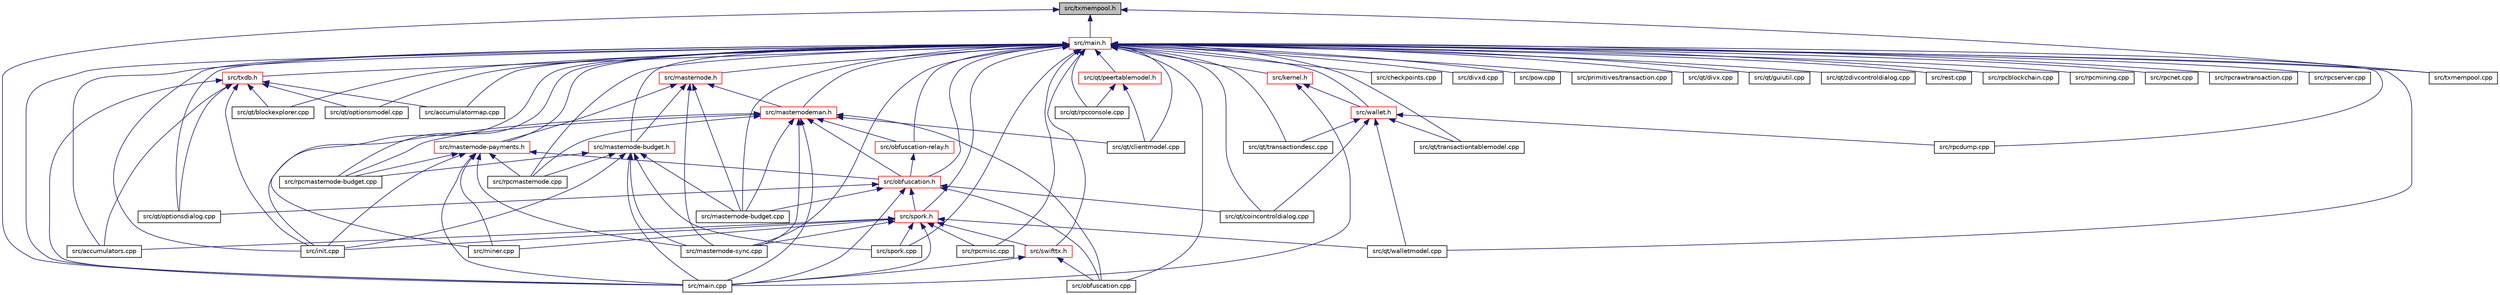 digraph "src/txmempool.h"
{
  edge [fontname="Helvetica",fontsize="10",labelfontname="Helvetica",labelfontsize="10"];
  node [fontname="Helvetica",fontsize="10",shape=record];
  Node56 [label="src/txmempool.h",height=0.2,width=0.4,color="black", fillcolor="grey75", style="filled", fontcolor="black"];
  Node56 -> Node57 [dir="back",color="midnightblue",fontsize="10",style="solid",fontname="Helvetica"];
  Node57 [label="src/main.h",height=0.2,width=0.4,color="red", fillcolor="white", style="filled",URL="$main_8h.html"];
  Node57 -> Node58 [dir="back",color="midnightblue",fontsize="10",style="solid",fontname="Helvetica"];
  Node58 [label="src/accumulatormap.cpp",height=0.2,width=0.4,color="black", fillcolor="white", style="filled",URL="$accumulatormap_8cpp.html"];
  Node57 -> Node59 [dir="back",color="midnightblue",fontsize="10",style="solid",fontname="Helvetica"];
  Node59 [label="src/txdb.h",height=0.2,width=0.4,color="red", fillcolor="white", style="filled",URL="$txdb_8h.html"];
  Node59 -> Node58 [dir="back",color="midnightblue",fontsize="10",style="solid",fontname="Helvetica"];
  Node59 -> Node60 [dir="back",color="midnightblue",fontsize="10",style="solid",fontname="Helvetica"];
  Node60 [label="src/accumulators.cpp",height=0.2,width=0.4,color="black", fillcolor="white", style="filled",URL="$accumulators_8cpp.html"];
  Node59 -> Node61 [dir="back",color="midnightblue",fontsize="10",style="solid",fontname="Helvetica"];
  Node61 [label="src/init.cpp",height=0.2,width=0.4,color="black", fillcolor="white", style="filled",URL="$init_8cpp.html"];
  Node59 -> Node62 [dir="back",color="midnightblue",fontsize="10",style="solid",fontname="Helvetica"];
  Node62 [label="src/main.cpp",height=0.2,width=0.4,color="black", fillcolor="white", style="filled",URL="$main_8cpp.html"];
  Node59 -> Node63 [dir="back",color="midnightblue",fontsize="10",style="solid",fontname="Helvetica"];
  Node63 [label="src/qt/blockexplorer.cpp",height=0.2,width=0.4,color="black", fillcolor="white", style="filled",URL="$blockexplorer_8cpp.html"];
  Node59 -> Node64 [dir="back",color="midnightblue",fontsize="10",style="solid",fontname="Helvetica"];
  Node64 [label="src/qt/optionsdialog.cpp",height=0.2,width=0.4,color="black", fillcolor="white", style="filled",URL="$optionsdialog_8cpp.html"];
  Node59 -> Node65 [dir="back",color="midnightblue",fontsize="10",style="solid",fontname="Helvetica"];
  Node65 [label="src/qt/optionsmodel.cpp",height=0.2,width=0.4,color="black", fillcolor="white", style="filled",URL="$optionsmodel_8cpp.html"];
  Node57 -> Node60 [dir="back",color="midnightblue",fontsize="10",style="solid",fontname="Helvetica"];
  Node57 -> Node67 [dir="back",color="midnightblue",fontsize="10",style="solid",fontname="Helvetica"];
  Node67 [label="src/spork.h",height=0.2,width=0.4,color="red", fillcolor="white", style="filled",URL="$spork_8h.html"];
  Node67 -> Node60 [dir="back",color="midnightblue",fontsize="10",style="solid",fontname="Helvetica"];
  Node67 -> Node61 [dir="back",color="midnightblue",fontsize="10",style="solid",fontname="Helvetica"];
  Node67 -> Node62 [dir="back",color="midnightblue",fontsize="10",style="solid",fontname="Helvetica"];
  Node67 -> Node72 [dir="back",color="midnightblue",fontsize="10",style="solid",fontname="Helvetica"];
  Node72 [label="src/swifttx.h",height=0.2,width=0.4,color="red", fillcolor="white", style="filled",URL="$swifttx_8h.html"];
  Node72 -> Node62 [dir="back",color="midnightblue",fontsize="10",style="solid",fontname="Helvetica"];
  Node72 -> Node73 [dir="back",color="midnightblue",fontsize="10",style="solid",fontname="Helvetica"];
  Node73 [label="src/obfuscation.cpp",height=0.2,width=0.4,color="black", fillcolor="white", style="filled",URL="$obfuscation_8cpp.html"];
  Node67 -> Node115 [dir="back",color="midnightblue",fontsize="10",style="solid",fontname="Helvetica"];
  Node115 [label="src/masternode-sync.cpp",height=0.2,width=0.4,color="black", fillcolor="white", style="filled",URL="$masternode-sync_8cpp.html"];
  Node67 -> Node117 [dir="back",color="midnightblue",fontsize="10",style="solid",fontname="Helvetica"];
  Node117 [label="src/miner.cpp",height=0.2,width=0.4,color="black", fillcolor="white", style="filled",URL="$miner_8cpp.html"];
  Node67 -> Node104 [dir="back",color="midnightblue",fontsize="10",style="solid",fontname="Helvetica"];
  Node104 [label="src/qt/walletmodel.cpp",height=0.2,width=0.4,color="black", fillcolor="white", style="filled",URL="$walletmodel_8cpp.html"];
  Node67 -> Node118 [dir="back",color="midnightblue",fontsize="10",style="solid",fontname="Helvetica"];
  Node118 [label="src/rpcmisc.cpp",height=0.2,width=0.4,color="black", fillcolor="white", style="filled",URL="$rpcmisc_8cpp.html"];
  Node67 -> Node70 [dir="back",color="midnightblue",fontsize="10",style="solid",fontname="Helvetica"];
  Node70 [label="src/spork.cpp",height=0.2,width=0.4,color="black", fillcolor="white", style="filled",URL="$spork_8cpp.html"];
  Node57 -> Node120 [dir="back",color="midnightblue",fontsize="10",style="solid",fontname="Helvetica"];
  Node120 [label="src/obfuscation.h",height=0.2,width=0.4,color="red", fillcolor="white", style="filled",URL="$obfuscation_8h.html"];
  Node120 -> Node67 [dir="back",color="midnightblue",fontsize="10",style="solid",fontname="Helvetica"];
  Node120 -> Node62 [dir="back",color="midnightblue",fontsize="10",style="solid",fontname="Helvetica"];
  Node120 -> Node126 [dir="back",color="midnightblue",fontsize="10",style="solid",fontname="Helvetica"];
  Node126 [label="src/masternode-budget.cpp",height=0.2,width=0.4,color="black", fillcolor="white", style="filled",URL="$masternode-budget_8cpp.html"];
  Node120 -> Node73 [dir="back",color="midnightblue",fontsize="10",style="solid",fontname="Helvetica"];
  Node120 -> Node80 [dir="back",color="midnightblue",fontsize="10",style="solid",fontname="Helvetica"];
  Node80 [label="src/qt/coincontroldialog.cpp",height=0.2,width=0.4,color="black", fillcolor="white", style="filled",URL="$coincontroldialog_8cpp.html"];
  Node120 -> Node64 [dir="back",color="midnightblue",fontsize="10",style="solid",fontname="Helvetica"];
  Node57 -> Node129 [dir="back",color="midnightblue",fontsize="10",style="solid",fontname="Helvetica"];
  Node129 [label="src/masternode-payments.h",height=0.2,width=0.4,color="red", fillcolor="white", style="filled",URL="$masternode-payments_8h.html"];
  Node129 -> Node120 [dir="back",color="midnightblue",fontsize="10",style="solid",fontname="Helvetica"];
  Node129 -> Node61 [dir="back",color="midnightblue",fontsize="10",style="solid",fontname="Helvetica"];
  Node129 -> Node62 [dir="back",color="midnightblue",fontsize="10",style="solid",fontname="Helvetica"];
  Node129 -> Node115 [dir="back",color="midnightblue",fontsize="10",style="solid",fontname="Helvetica"];
  Node129 -> Node117 [dir="back",color="midnightblue",fontsize="10",style="solid",fontname="Helvetica"];
  Node129 -> Node124 [dir="back",color="midnightblue",fontsize="10",style="solid",fontname="Helvetica"];
  Node124 [label="src/rpcmasternode-budget.cpp",height=0.2,width=0.4,color="black", fillcolor="white", style="filled",URL="$rpcmasternode-budget_8cpp.html"];
  Node129 -> Node125 [dir="back",color="midnightblue",fontsize="10",style="solid",fontname="Helvetica"];
  Node125 [label="src/rpcmasternode.cpp",height=0.2,width=0.4,color="black", fillcolor="white", style="filled",URL="$rpcmasternode_8cpp.html"];
  Node57 -> Node130 [dir="back",color="midnightblue",fontsize="10",style="solid",fontname="Helvetica"];
  Node130 [label="src/masternode.h",height=0.2,width=0.4,color="red", fillcolor="white", style="filled",URL="$masternode_8h.html"];
  Node130 -> Node129 [dir="back",color="midnightblue",fontsize="10",style="solid",fontname="Helvetica"];
  Node130 -> Node131 [dir="back",color="midnightblue",fontsize="10",style="solid",fontname="Helvetica"];
  Node131 [label="src/masternodeman.h",height=0.2,width=0.4,color="red", fillcolor="white", style="filled",URL="$masternodeman_8h.html"];
  Node131 -> Node120 [dir="back",color="midnightblue",fontsize="10",style="solid",fontname="Helvetica"];
  Node131 -> Node122 [dir="back",color="midnightblue",fontsize="10",style="solid",fontname="Helvetica"];
  Node122 [label="src/obfuscation-relay.h",height=0.2,width=0.4,color="red", fillcolor="white", style="filled",URL="$obfuscation-relay_8h.html"];
  Node122 -> Node120 [dir="back",color="midnightblue",fontsize="10",style="solid",fontname="Helvetica"];
  Node131 -> Node61 [dir="back",color="midnightblue",fontsize="10",style="solid",fontname="Helvetica"];
  Node131 -> Node62 [dir="back",color="midnightblue",fontsize="10",style="solid",fontname="Helvetica"];
  Node131 -> Node126 [dir="back",color="midnightblue",fontsize="10",style="solid",fontname="Helvetica"];
  Node131 -> Node115 [dir="back",color="midnightblue",fontsize="10",style="solid",fontname="Helvetica"];
  Node131 -> Node73 [dir="back",color="midnightblue",fontsize="10",style="solid",fontname="Helvetica"];
  Node131 -> Node132 [dir="back",color="midnightblue",fontsize="10",style="solid",fontname="Helvetica"];
  Node132 [label="src/qt/clientmodel.cpp",height=0.2,width=0.4,color="black", fillcolor="white", style="filled",URL="$clientmodel_8cpp.html"];
  Node131 -> Node124 [dir="back",color="midnightblue",fontsize="10",style="solid",fontname="Helvetica"];
  Node131 -> Node125 [dir="back",color="midnightblue",fontsize="10",style="solid",fontname="Helvetica"];
  Node130 -> Node133 [dir="back",color="midnightblue",fontsize="10",style="solid",fontname="Helvetica"];
  Node133 [label="src/masternode-budget.h",height=0.2,width=0.4,color="red", fillcolor="white", style="filled",URL="$masternode-budget_8h.html"];
  Node133 -> Node61 [dir="back",color="midnightblue",fontsize="10",style="solid",fontname="Helvetica"];
  Node133 -> Node62 [dir="back",color="midnightblue",fontsize="10",style="solid",fontname="Helvetica"];
  Node133 -> Node126 [dir="back",color="midnightblue",fontsize="10",style="solid",fontname="Helvetica"];
  Node133 -> Node115 [dir="back",color="midnightblue",fontsize="10",style="solid",fontname="Helvetica"];
  Node133 -> Node124 [dir="back",color="midnightblue",fontsize="10",style="solid",fontname="Helvetica"];
  Node133 -> Node125 [dir="back",color="midnightblue",fontsize="10",style="solid",fontname="Helvetica"];
  Node133 -> Node70 [dir="back",color="midnightblue",fontsize="10",style="solid",fontname="Helvetica"];
  Node130 -> Node126 [dir="back",color="midnightblue",fontsize="10",style="solid",fontname="Helvetica"];
  Node130 -> Node115 [dir="back",color="midnightblue",fontsize="10",style="solid",fontname="Helvetica"];
  Node57 -> Node131 [dir="back",color="midnightblue",fontsize="10",style="solid",fontname="Helvetica"];
  Node57 -> Node138 [dir="back",color="midnightblue",fontsize="10",style="solid",fontname="Helvetica"];
  Node138 [label="src/kernel.h",height=0.2,width=0.4,color="red", fillcolor="white", style="filled",URL="$kernel_8h.html"];
  Node138 -> Node139 [dir="back",color="midnightblue",fontsize="10",style="solid",fontname="Helvetica"];
  Node139 [label="src/wallet.h",height=0.2,width=0.4,color="red", fillcolor="white", style="filled",URL="$wallet_8h.html"];
  Node139 -> Node80 [dir="back",color="midnightblue",fontsize="10",style="solid",fontname="Helvetica"];
  Node139 -> Node94 [dir="back",color="midnightblue",fontsize="10",style="solid",fontname="Helvetica"];
  Node94 [label="src/qt/transactiondesc.cpp",height=0.2,width=0.4,color="black", fillcolor="white", style="filled",URL="$transactiondesc_8cpp.html"];
  Node139 -> Node108 [dir="back",color="midnightblue",fontsize="10",style="solid",fontname="Helvetica"];
  Node108 [label="src/qt/transactiontablemodel.cpp",height=0.2,width=0.4,color="black", fillcolor="white", style="filled",URL="$transactiontablemodel_8cpp.html"];
  Node139 -> Node104 [dir="back",color="midnightblue",fontsize="10",style="solid",fontname="Helvetica"];
  Node139 -> Node140 [dir="back",color="midnightblue",fontsize="10",style="solid",fontname="Helvetica"];
  Node140 [label="src/rpcdump.cpp",height=0.2,width=0.4,color="black", fillcolor="white", style="filled",URL="$rpcdump_8cpp.html"];
  Node138 -> Node62 [dir="back",color="midnightblue",fontsize="10",style="solid",fontname="Helvetica"];
  Node57 -> Node139 [dir="back",color="midnightblue",fontsize="10",style="solid",fontname="Helvetica"];
  Node57 -> Node122 [dir="back",color="midnightblue",fontsize="10",style="solid",fontname="Helvetica"];
  Node57 -> Node143 [dir="back",color="midnightblue",fontsize="10",style="solid",fontname="Helvetica"];
  Node143 [label="src/checkpoints.cpp",height=0.2,width=0.4,color="black", fillcolor="white", style="filled",URL="$checkpoints_8cpp.html"];
  Node57 -> Node144 [dir="back",color="midnightblue",fontsize="10",style="solid",fontname="Helvetica"];
  Node144 [label="src/divxd.cpp",height=0.2,width=0.4,color="black", fillcolor="white", style="filled",URL="$divxd_8cpp.html"];
  Node57 -> Node61 [dir="back",color="midnightblue",fontsize="10",style="solid",fontname="Helvetica"];
  Node57 -> Node133 [dir="back",color="midnightblue",fontsize="10",style="solid",fontname="Helvetica"];
  Node57 -> Node62 [dir="back",color="midnightblue",fontsize="10",style="solid",fontname="Helvetica"];
  Node57 -> Node72 [dir="back",color="midnightblue",fontsize="10",style="solid",fontname="Helvetica"];
  Node57 -> Node126 [dir="back",color="midnightblue",fontsize="10",style="solid",fontname="Helvetica"];
  Node57 -> Node115 [dir="back",color="midnightblue",fontsize="10",style="solid",fontname="Helvetica"];
  Node57 -> Node117 [dir="back",color="midnightblue",fontsize="10",style="solid",fontname="Helvetica"];
  Node57 -> Node73 [dir="back",color="midnightblue",fontsize="10",style="solid",fontname="Helvetica"];
  Node57 -> Node145 [dir="back",color="midnightblue",fontsize="10",style="solid",fontname="Helvetica"];
  Node145 [label="src/pow.cpp",height=0.2,width=0.4,color="black", fillcolor="white", style="filled",URL="$pow_8cpp.html"];
  Node57 -> Node146 [dir="back",color="midnightblue",fontsize="10",style="solid",fontname="Helvetica"];
  Node146 [label="src/primitives/transaction.cpp",height=0.2,width=0.4,color="black", fillcolor="white", style="filled",URL="$transaction_8cpp.html"];
  Node57 -> Node147 [dir="back",color="midnightblue",fontsize="10",style="solid",fontname="Helvetica"];
  Node147 [label="src/qt/peertablemodel.h",height=0.2,width=0.4,color="red", fillcolor="white", style="filled",URL="$peertablemodel_8h.html"];
  Node147 -> Node132 [dir="back",color="midnightblue",fontsize="10",style="solid",fontname="Helvetica"];
  Node147 -> Node149 [dir="back",color="midnightblue",fontsize="10",style="solid",fontname="Helvetica"];
  Node149 [label="src/qt/rpcconsole.cpp",height=0.2,width=0.4,color="black", fillcolor="white", style="filled",URL="$rpcconsole_8cpp.html"];
  Node57 -> Node63 [dir="back",color="midnightblue",fontsize="10",style="solid",fontname="Helvetica"];
  Node57 -> Node132 [dir="back",color="midnightblue",fontsize="10",style="solid",fontname="Helvetica"];
  Node57 -> Node80 [dir="back",color="midnightblue",fontsize="10",style="solid",fontname="Helvetica"];
  Node57 -> Node151 [dir="back",color="midnightblue",fontsize="10",style="solid",fontname="Helvetica"];
  Node151 [label="src/qt/divx.cpp",height=0.2,width=0.4,color="black", fillcolor="white", style="filled",URL="$divx_8cpp.html"];
  Node57 -> Node84 [dir="back",color="midnightblue",fontsize="10",style="solid",fontname="Helvetica"];
  Node84 [label="src/qt/guiutil.cpp",height=0.2,width=0.4,color="black", fillcolor="white", style="filled",URL="$guiutil_8cpp.html"];
  Node57 -> Node64 [dir="back",color="midnightblue",fontsize="10",style="solid",fontname="Helvetica"];
  Node57 -> Node65 [dir="back",color="midnightblue",fontsize="10",style="solid",fontname="Helvetica"];
  Node57 -> Node149 [dir="back",color="midnightblue",fontsize="10",style="solid",fontname="Helvetica"];
  Node57 -> Node94 [dir="back",color="midnightblue",fontsize="10",style="solid",fontname="Helvetica"];
  Node57 -> Node108 [dir="back",color="midnightblue",fontsize="10",style="solid",fontname="Helvetica"];
  Node57 -> Node104 [dir="back",color="midnightblue",fontsize="10",style="solid",fontname="Helvetica"];
  Node57 -> Node110 [dir="back",color="midnightblue",fontsize="10",style="solid",fontname="Helvetica"];
  Node110 [label="src/qt/zdivcontroldialog.cpp",height=0.2,width=0.4,color="black", fillcolor="white", style="filled",URL="$zdivcontroldialog_8cpp.html"];
  Node57 -> Node152 [dir="back",color="midnightblue",fontsize="10",style="solid",fontname="Helvetica"];
  Node152 [label="src/rest.cpp",height=0.2,width=0.4,color="black", fillcolor="white", style="filled",URL="$rest_8cpp.html"];
  Node57 -> Node153 [dir="back",color="midnightblue",fontsize="10",style="solid",fontname="Helvetica"];
  Node153 [label="src/rpcblockchain.cpp",height=0.2,width=0.4,color="black", fillcolor="white", style="filled",URL="$rpcblockchain_8cpp.html"];
  Node57 -> Node140 [dir="back",color="midnightblue",fontsize="10",style="solid",fontname="Helvetica"];
  Node57 -> Node124 [dir="back",color="midnightblue",fontsize="10",style="solid",fontname="Helvetica"];
  Node57 -> Node125 [dir="back",color="midnightblue",fontsize="10",style="solid",fontname="Helvetica"];
  Node57 -> Node154 [dir="back",color="midnightblue",fontsize="10",style="solid",fontname="Helvetica"];
  Node154 [label="src/rpcmining.cpp",height=0.2,width=0.4,color="black", fillcolor="white", style="filled",URL="$rpcmining_8cpp.html"];
  Node57 -> Node118 [dir="back",color="midnightblue",fontsize="10",style="solid",fontname="Helvetica"];
  Node57 -> Node155 [dir="back",color="midnightblue",fontsize="10",style="solid",fontname="Helvetica"];
  Node155 [label="src/rpcnet.cpp",height=0.2,width=0.4,color="black", fillcolor="white", style="filled",URL="$rpcnet_8cpp.html"];
  Node57 -> Node156 [dir="back",color="midnightblue",fontsize="10",style="solid",fontname="Helvetica"];
  Node156 [label="src/rpcrawtransaction.cpp",height=0.2,width=0.4,color="black", fillcolor="white", style="filled",URL="$rpcrawtransaction_8cpp.html"];
  Node57 -> Node157 [dir="back",color="midnightblue",fontsize="10",style="solid",fontname="Helvetica"];
  Node157 [label="src/rpcserver.cpp",height=0.2,width=0.4,color="black", fillcolor="white", style="filled",URL="$rpcserver_8cpp.html"];
  Node57 -> Node70 [dir="back",color="midnightblue",fontsize="10",style="solid",fontname="Helvetica"];
  Node57 -> Node158 [dir="back",color="midnightblue",fontsize="10",style="solid",fontname="Helvetica"];
  Node158 [label="src/txmempool.cpp",height=0.2,width=0.4,color="black", fillcolor="white", style="filled",URL="$txmempool_8cpp.html"];
  Node56 -> Node62 [dir="back",color="midnightblue",fontsize="10",style="solid",fontname="Helvetica"];
  Node56 -> Node158 [dir="back",color="midnightblue",fontsize="10",style="solid",fontname="Helvetica"];
}
